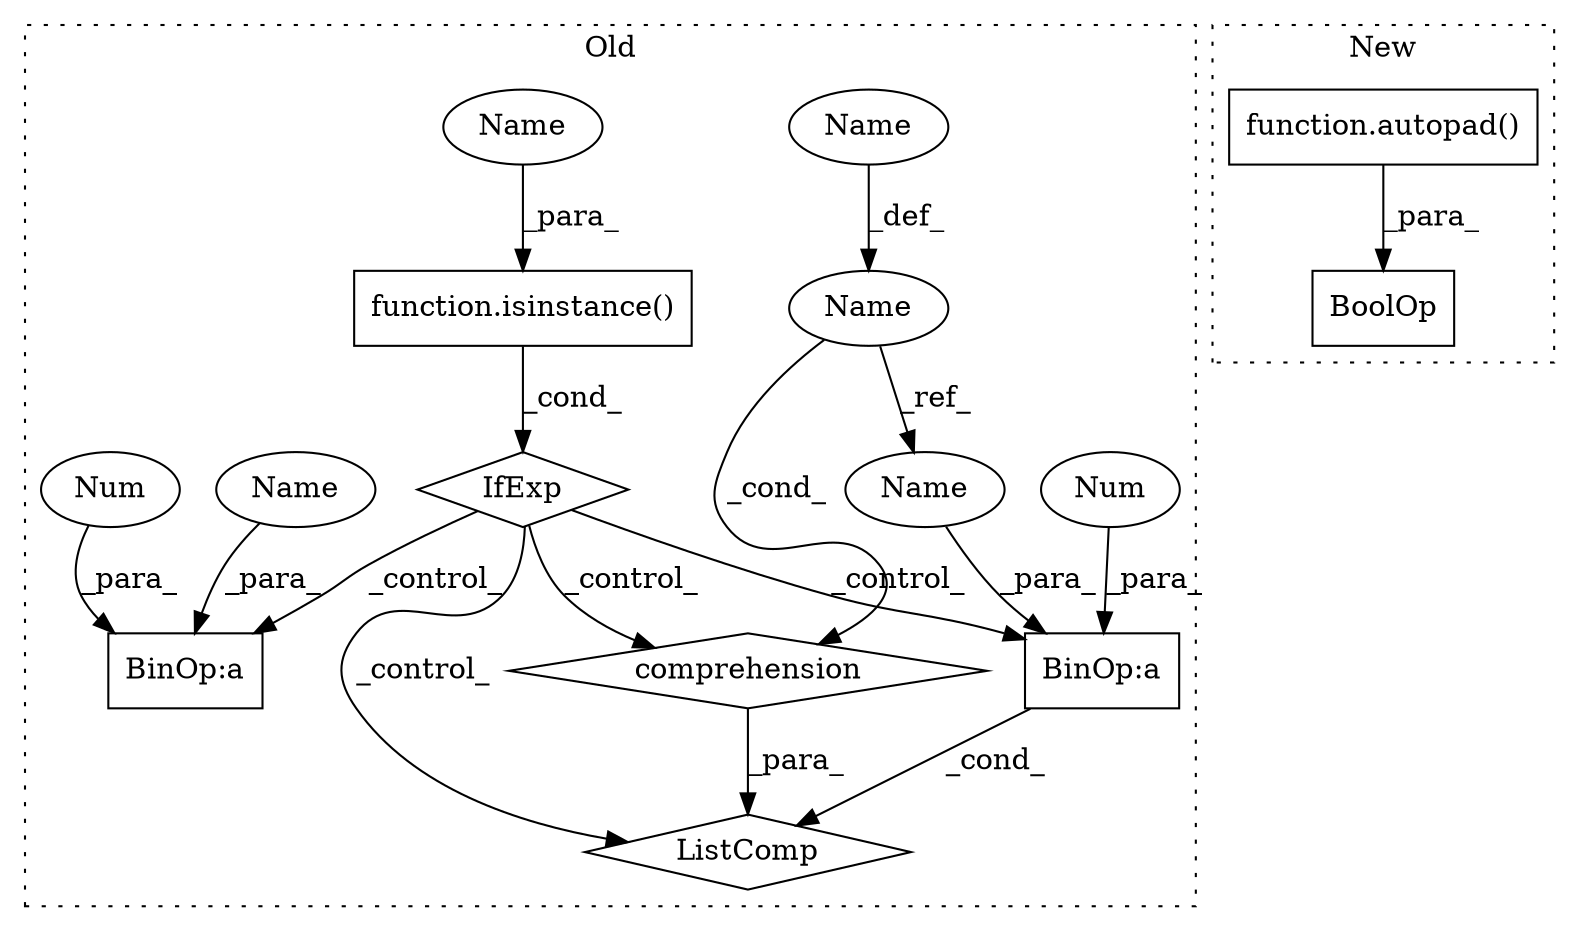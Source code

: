 digraph G {
subgraph cluster0 {
1 [label="IfExp" a="51" s="416,438" l="4,6" shape="diamond"];
4 [label="BinOp:a" a="82" s="446" l="4" shape="box"];
5 [label="BinOp:a" a="82" s="411" l="4" shape="box"];
6 [label="Name" a="87" s="456" l="1" shape="ellipse"];
7 [label="comprehension" a="45" s="452" l="3" shape="diamond"];
8 [label="ListComp" a="106" s="444" l="19" shape="diamond"];
9 [label="function.isinstance()" a="75" s="420,437" l="11,1" shape="box"];
10 [label="Num" a="76" s="415" l="1" shape="ellipse"];
11 [label="Num" a="76" s="450" l="1" shape="ellipse"];
12 [label="Name" a="87" s="445" l="1" shape="ellipse"];
13 [label="Name" a="87" s="431" l="1" shape="ellipse"];
14 [label="Name" a="87" s="410" l="1" shape="ellipse"];
15 [label="Name" a="87" s="461" l="1" shape="ellipse"];
label = "Old";
style="dotted";
}
subgraph cluster1 {
2 [label="BoolOp" a="72" s="573" l="15" shape="box"];
3 [label="function.autopad()" a="75" s="578,587" l="8,1" shape="box"];
label = "New";
style="dotted";
}
1 -> 8 [label="_control_"];
1 -> 7 [label="_control_"];
1 -> 5 [label="_control_"];
1 -> 4 [label="_control_"];
3 -> 2 [label="_para_"];
4 -> 8 [label="_cond_"];
6 -> 7 [label="_cond_"];
6 -> 12 [label="_ref_"];
7 -> 8 [label="_para_"];
9 -> 1 [label="_cond_"];
10 -> 5 [label="_para_"];
11 -> 4 [label="_para_"];
12 -> 4 [label="_para_"];
13 -> 9 [label="_para_"];
14 -> 5 [label="_para_"];
15 -> 6 [label="_def_"];
}